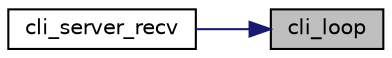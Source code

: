 digraph "cli_loop"
{
 // LATEX_PDF_SIZE
  edge [fontname="Helvetica",fontsize="10",labelfontname="Helvetica",labelfontsize="10"];
  node [fontname="Helvetica",fontsize="10",shape=record];
  rankdir="RL";
  Node1 [label="cli_loop",height=0.2,width=0.4,color="black", fillcolor="grey75", style="filled", fontcolor="black",tooltip=" "];
  Node1 -> Node2 [dir="back",color="midnightblue",fontsize="10",style="solid",fontname="Helvetica"];
  Node2 [label="cli_server_recv",height=0.2,width=0.4,color="black", fillcolor="white", style="filled",URL="$group____cli__if.html#ga74775c889b03b869df6cbce55c2d7c81",tooltip=" "];
}
